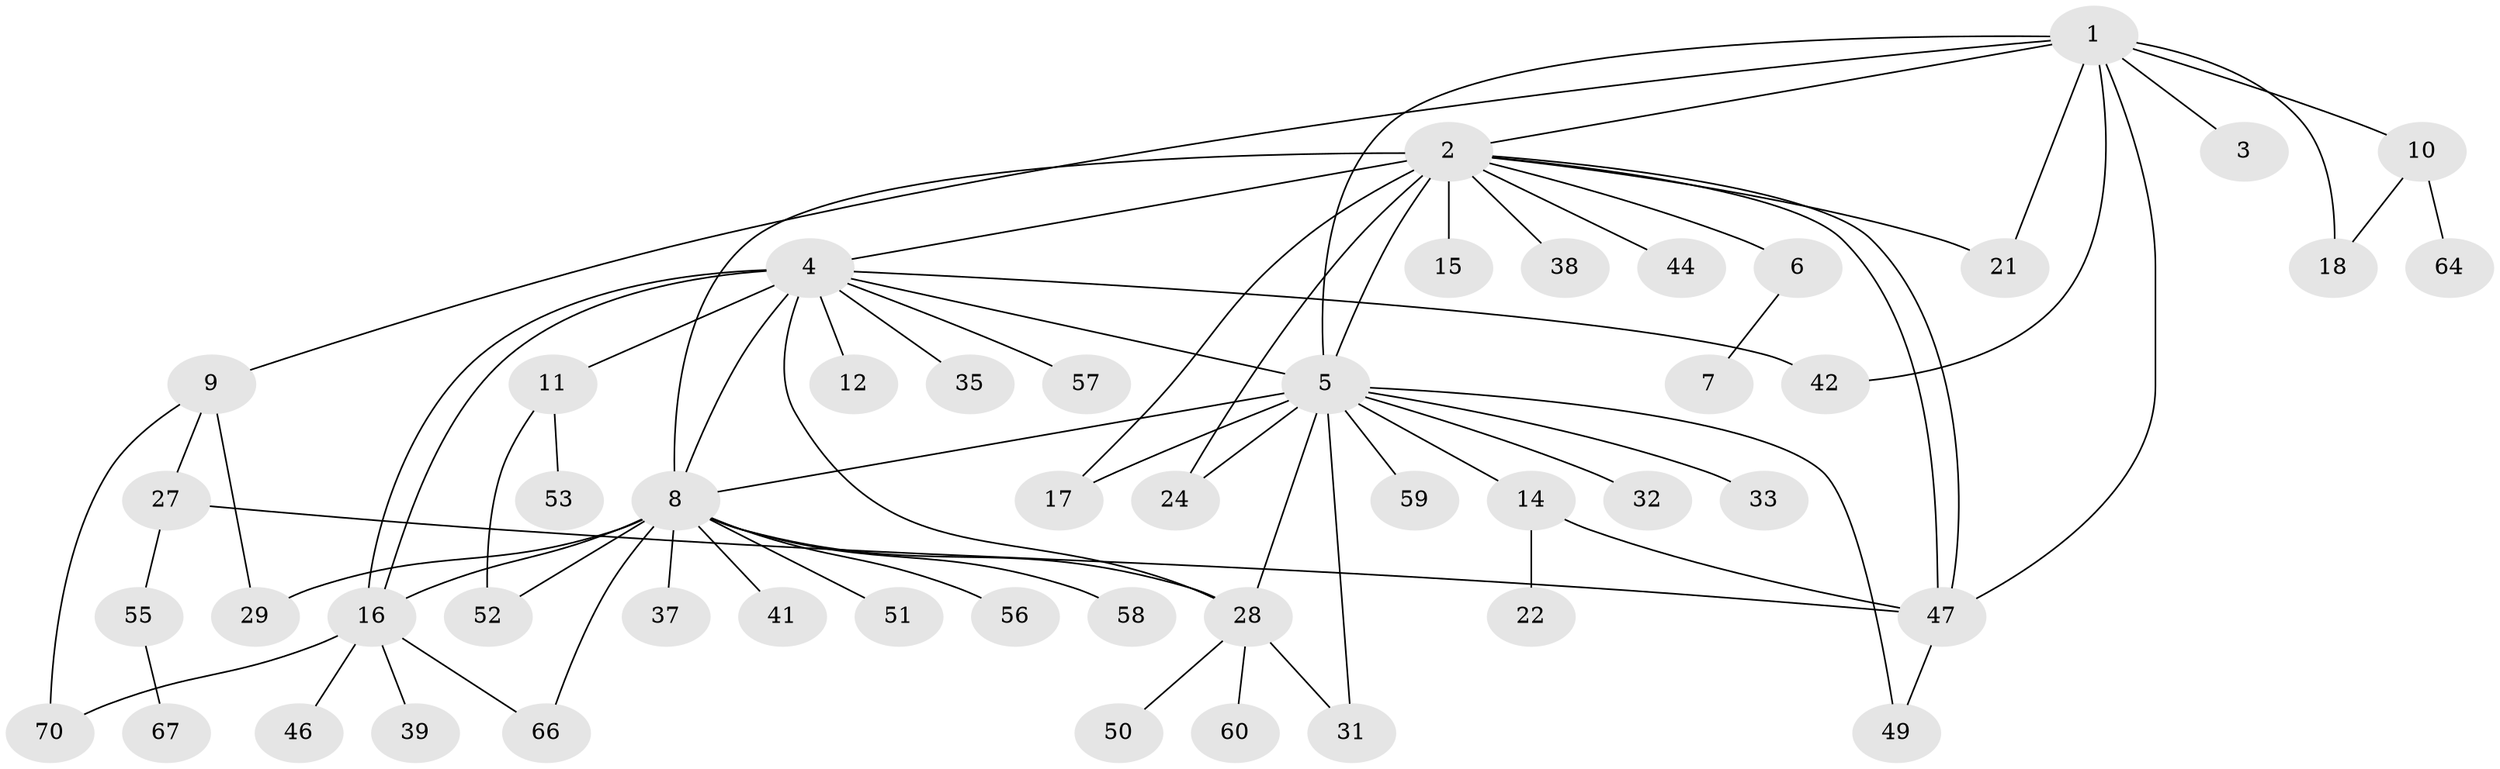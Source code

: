 // Generated by graph-tools (version 1.1) at 2025/51/02/27/25 19:51:57]
// undirected, 50 vertices, 72 edges
graph export_dot {
graph [start="1"]
  node [color=gray90,style=filled];
  1 [super="+61"];
  2 [super="+20"];
  3;
  4 [super="+25"];
  5 [super="+68"];
  6;
  7 [super="+45"];
  8 [super="+13"];
  9 [super="+36"];
  10 [super="+48"];
  11 [super="+19"];
  12;
  14 [super="+30"];
  15;
  16 [super="+23"];
  17;
  18 [super="+40"];
  21 [super="+26"];
  22;
  24 [super="+65"];
  27 [super="+34"];
  28 [super="+62"];
  29 [super="+54"];
  31;
  32;
  33;
  35;
  37 [super="+43"];
  38;
  39;
  41 [super="+63"];
  42;
  44;
  46;
  47;
  49 [super="+69"];
  50;
  51;
  52;
  53;
  55;
  56;
  57;
  58;
  59;
  60;
  64;
  66;
  67;
  70;
  1 -- 2;
  1 -- 3;
  1 -- 5;
  1 -- 9;
  1 -- 10;
  1 -- 18;
  1 -- 42;
  1 -- 47;
  1 -- 21;
  2 -- 4;
  2 -- 5;
  2 -- 6;
  2 -- 8 [weight=2];
  2 -- 15;
  2 -- 21;
  2 -- 24 [weight=2];
  2 -- 38;
  2 -- 44;
  2 -- 47;
  2 -- 47;
  2 -- 17;
  4 -- 11 [weight=2];
  4 -- 12;
  4 -- 16;
  4 -- 16;
  4 -- 35;
  4 -- 42;
  4 -- 57;
  4 -- 28;
  4 -- 5;
  4 -- 8;
  5 -- 8 [weight=2];
  5 -- 14;
  5 -- 17;
  5 -- 28;
  5 -- 31;
  5 -- 32;
  5 -- 33;
  5 -- 59;
  5 -- 49;
  5 -- 24;
  6 -- 7;
  8 -- 28;
  8 -- 37;
  8 -- 41;
  8 -- 51;
  8 -- 52;
  8 -- 58;
  8 -- 66;
  8 -- 16;
  8 -- 56;
  8 -- 29 [weight=2];
  9 -- 27;
  9 -- 29;
  9 -- 70;
  10 -- 64;
  10 -- 18;
  11 -- 52;
  11 -- 53;
  14 -- 22;
  14 -- 47;
  16 -- 46;
  16 -- 66;
  16 -- 70;
  16 -- 39;
  27 -- 47;
  27 -- 55;
  28 -- 31;
  28 -- 50;
  28 -- 60;
  47 -- 49;
  55 -- 67;
}
